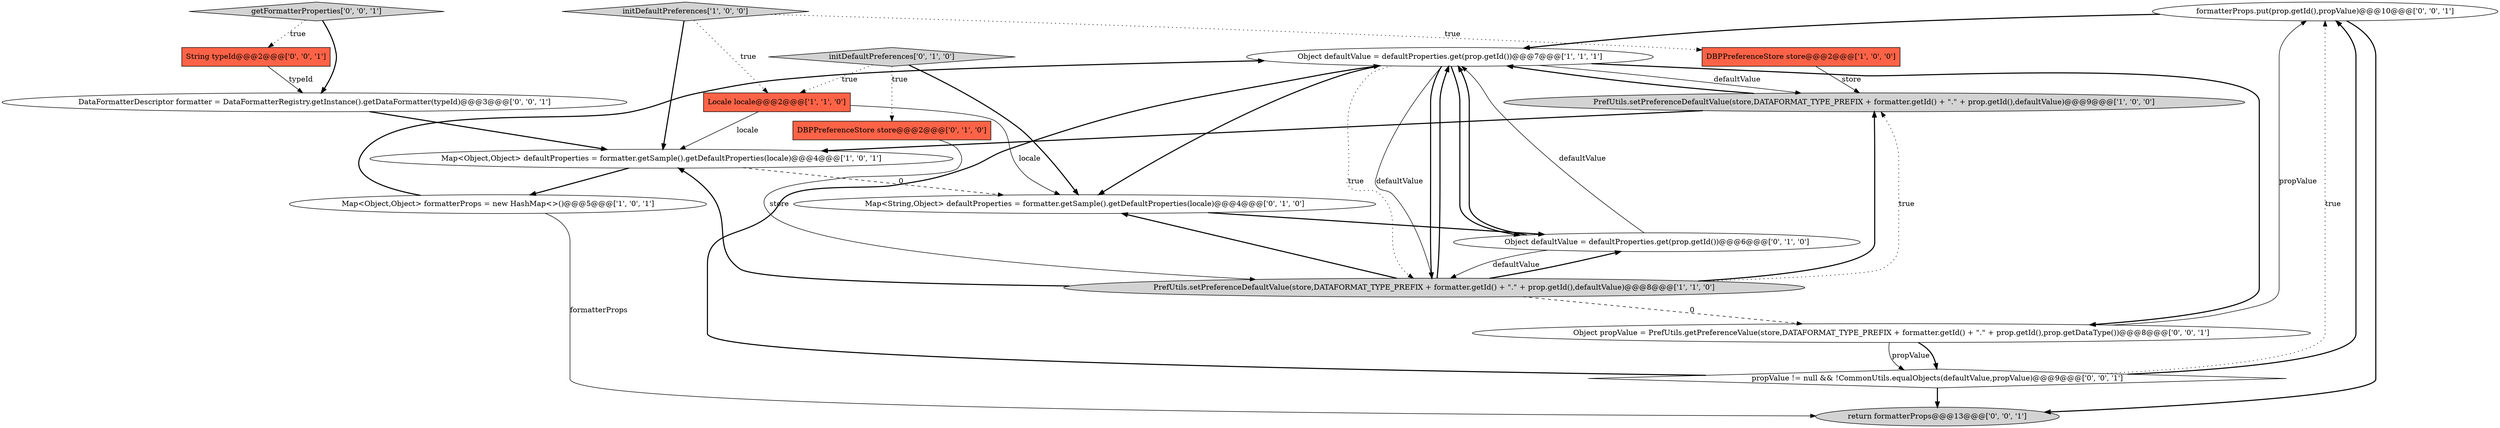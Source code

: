 digraph {
13 [style = filled, label = "formatterProps.put(prop.getId(),propValue)@@@10@@@['0', '0', '1']", fillcolor = white, shape = ellipse image = "AAA0AAABBB3BBB"];
1 [style = filled, label = "PrefUtils.setPreferenceDefaultValue(store,DATAFORMAT_TYPE_PREFIX + formatter.getId() + \".\" + prop.getId(),defaultValue)@@@9@@@['1', '0', '0']", fillcolor = lightgray, shape = ellipse image = "AAA0AAABBB1BBB"];
8 [style = filled, label = "Map<String,Object> defaultProperties = formatter.getSample().getDefaultProperties(locale)@@@4@@@['0', '1', '0']", fillcolor = white, shape = ellipse image = "AAA1AAABBB2BBB"];
7 [style = filled, label = "Object defaultValue = defaultProperties.get(prop.getId())@@@7@@@['1', '1', '1']", fillcolor = white, shape = ellipse image = "AAA0AAABBB1BBB"];
15 [style = filled, label = "DataFormatterDescriptor formatter = DataFormatterRegistry.getInstance().getDataFormatter(typeId)@@@3@@@['0', '0', '1']", fillcolor = white, shape = ellipse image = "AAA0AAABBB3BBB"];
6 [style = filled, label = "Locale locale@@@2@@@['1', '1', '0']", fillcolor = tomato, shape = box image = "AAA0AAABBB1BBB"];
4 [style = filled, label = "initDefaultPreferences['1', '0', '0']", fillcolor = lightgray, shape = diamond image = "AAA0AAABBB1BBB"];
5 [style = filled, label = "DBPPreferenceStore store@@@2@@@['1', '0', '0']", fillcolor = tomato, shape = box image = "AAA0AAABBB1BBB"];
3 [style = filled, label = "Map<Object,Object> formatterProps = new HashMap<>()@@@5@@@['1', '0', '1']", fillcolor = white, shape = ellipse image = "AAA0AAABBB1BBB"];
0 [style = filled, label = "PrefUtils.setPreferenceDefaultValue(store,DATAFORMAT_TYPE_PREFIX + formatter.getId() + \".\" + prop.getId(),defaultValue)@@@8@@@['1', '1', '0']", fillcolor = lightgray, shape = ellipse image = "AAA0AAABBB1BBB"];
14 [style = filled, label = "getFormatterProperties['0', '0', '1']", fillcolor = lightgray, shape = diamond image = "AAA0AAABBB3BBB"];
16 [style = filled, label = "propValue != null && !CommonUtils.equalObjects(defaultValue,propValue)@@@9@@@['0', '0', '1']", fillcolor = white, shape = diamond image = "AAA0AAABBB3BBB"];
18 [style = filled, label = "String typeId@@@2@@@['0', '0', '1']", fillcolor = tomato, shape = box image = "AAA0AAABBB3BBB"];
17 [style = filled, label = "return formatterProps@@@13@@@['0', '0', '1']", fillcolor = lightgray, shape = ellipse image = "AAA0AAABBB3BBB"];
12 [style = filled, label = "Object propValue = PrefUtils.getPreferenceValue(store,DATAFORMAT_TYPE_PREFIX + formatter.getId() + \".\" + prop.getId(),prop.getDataType())@@@8@@@['0', '0', '1']", fillcolor = white, shape = ellipse image = "AAA0AAABBB3BBB"];
9 [style = filled, label = "initDefaultPreferences['0', '1', '0']", fillcolor = lightgray, shape = diamond image = "AAA0AAABBB2BBB"];
10 [style = filled, label = "Object defaultValue = defaultProperties.get(prop.getId())@@@6@@@['0', '1', '0']", fillcolor = white, shape = ellipse image = "AAA0AAABBB2BBB"];
2 [style = filled, label = "Map<Object,Object> defaultProperties = formatter.getSample().getDefaultProperties(locale)@@@4@@@['1', '0', '1']", fillcolor = white, shape = ellipse image = "AAA0AAABBB1BBB"];
11 [style = filled, label = "DBPPreferenceStore store@@@2@@@['0', '1', '0']", fillcolor = tomato, shape = box image = "AAA0AAABBB2BBB"];
0->12 [style = dashed, label="0"];
0->1 [style = dotted, label="true"];
7->8 [style = bold, label=""];
13->7 [style = bold, label=""];
12->16 [style = solid, label="propValue"];
14->18 [style = dotted, label="true"];
7->10 [style = bold, label=""];
0->7 [style = bold, label=""];
13->17 [style = bold, label=""];
10->7 [style = solid, label="defaultValue"];
9->11 [style = dotted, label="true"];
2->8 [style = dashed, label="0"];
3->17 [style = solid, label="formatterProps"];
0->8 [style = bold, label=""];
16->13 [style = dotted, label="true"];
16->13 [style = bold, label=""];
3->7 [style = bold, label=""];
0->1 [style = bold, label=""];
15->2 [style = bold, label=""];
9->6 [style = dotted, label="true"];
4->2 [style = bold, label=""];
6->8 [style = solid, label="locale"];
2->3 [style = bold, label=""];
6->2 [style = solid, label="locale"];
0->10 [style = bold, label=""];
12->16 [style = bold, label=""];
18->15 [style = solid, label="typeId"];
10->7 [style = bold, label=""];
7->12 [style = bold, label=""];
7->0 [style = bold, label=""];
7->1 [style = solid, label="defaultValue"];
5->1 [style = solid, label="store"];
4->5 [style = dotted, label="true"];
16->7 [style = bold, label=""];
7->0 [style = dotted, label="true"];
16->17 [style = bold, label=""];
0->2 [style = bold, label=""];
1->7 [style = bold, label=""];
9->8 [style = bold, label=""];
4->6 [style = dotted, label="true"];
14->15 [style = bold, label=""];
1->2 [style = bold, label=""];
8->10 [style = bold, label=""];
11->0 [style = solid, label="store"];
10->0 [style = solid, label="defaultValue"];
12->13 [style = solid, label="propValue"];
7->0 [style = solid, label="defaultValue"];
}
